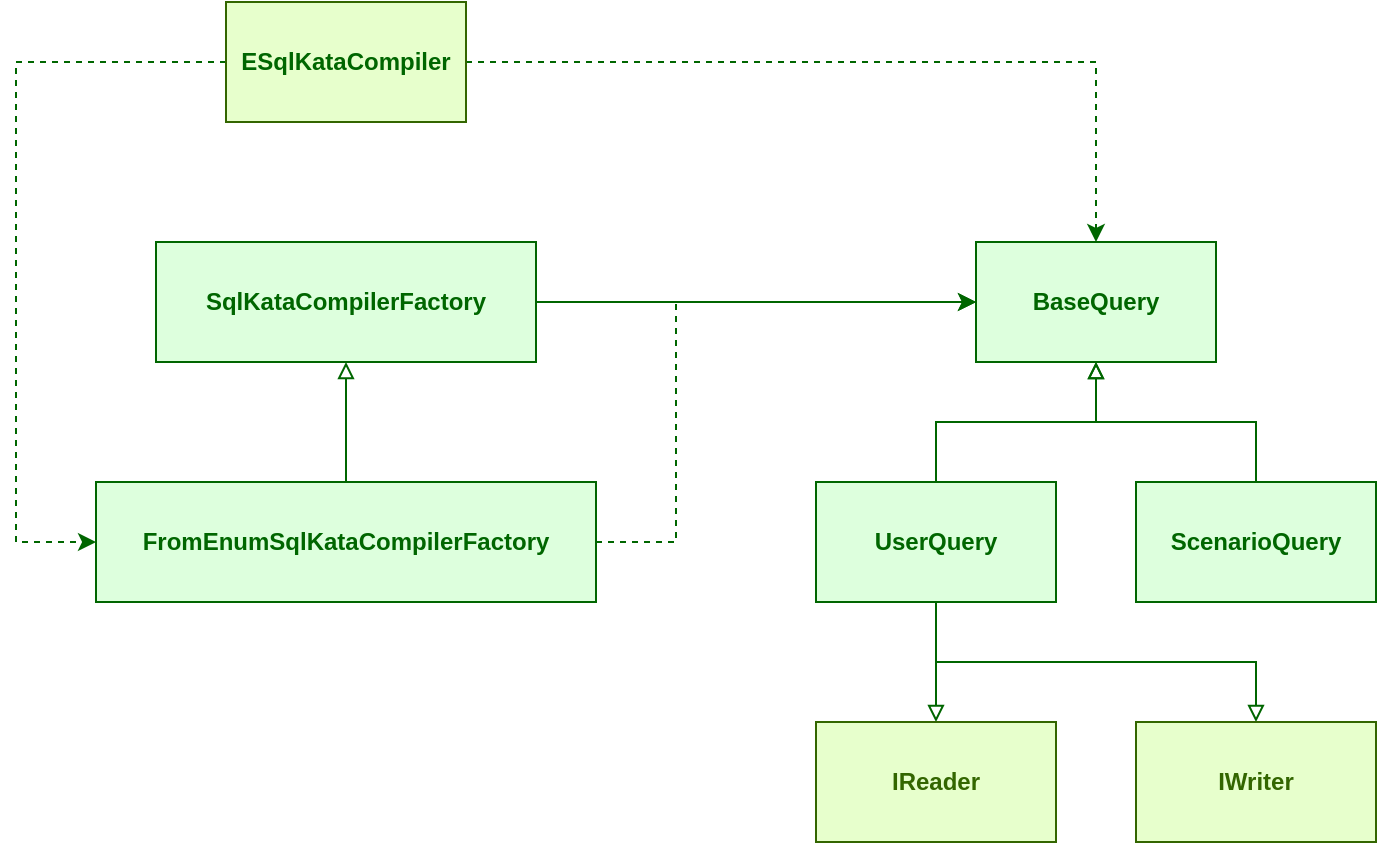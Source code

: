 <mxfile version="13.3.5" type="device"><diagram id="xTX_0E8XbiIVZbxsx91p" name="Page-1"><mxGraphModel dx="1936" dy="806" grid="1" gridSize="10" guides="1" tooltips="1" connect="1" arrows="1" fold="1" page="1" pageScale="1" pageWidth="850" pageHeight="1100" math="0" shadow="0"><root><mxCell id="0"/><mxCell id="1" parent="0"/><mxCell id="QTQikkPcSTs1e2povEn2-19" value="" style="edgeStyle=orthogonalEdgeStyle;rounded=0;orthogonalLoop=1;jettySize=auto;html=1;startArrow=block;startFill=0;endArrow=none;endFill=0;strokeColor=#006600;fontColor=#006600;" edge="1" parent="1" source="QTQikkPcSTs1e2povEn2-1" target="QTQikkPcSTs1e2povEn2-18"><mxGeometry relative="1" as="geometry"/></mxCell><mxCell id="QTQikkPcSTs1e2povEn2-1" value="&lt;b&gt;BaseQuery&lt;/b&gt;" style="rounded=0;labelBackgroundColor=none;labelBorderColor=none;gradientDirection=east;strokeWidth=1;perimeterSpacing=0;shadow=0;glass=0;sketch=0;whiteSpace=wrap;html=1;spacing=2;fontFamily=Helvetica;strokeColor=#006600;fontColor=#006600;spacingLeft=10;spacingRight=10;verticalAlign=middle;fillColor=#ddFFdd;" vertex="1" parent="1"><mxGeometry x="480" y="200" width="120" height="60" as="geometry"/></mxCell><mxCell id="QTQikkPcSTs1e2povEn2-18" value="&lt;b&gt;ScenarioQuery&lt;/b&gt;" style="rounded=0;labelBackgroundColor=none;labelBorderColor=none;gradientDirection=east;strokeWidth=1;perimeterSpacing=0;shadow=0;glass=0;sketch=0;whiteSpace=wrap;html=1;spacing=2;fontFamily=Helvetica;strokeColor=#006600;fontColor=#006600;spacingLeft=10;spacingRight=10;verticalAlign=middle;fillColor=#ddFFdd;" vertex="1" parent="1"><mxGeometry x="560" y="320" width="120" height="60" as="geometry"/></mxCell><mxCell id="QTQikkPcSTs1e2povEn2-6" style="edgeStyle=orthogonalEdgeStyle;rounded=0;orthogonalLoop=1;jettySize=auto;html=1;exitX=1;exitY=0.5;exitDx=0;exitDy=0;entryX=0;entryY=0.5;entryDx=0;entryDy=0;endArrow=classic;endFill=1;strokeColor=#006600;fontColor=#006600;" edge="1" parent="1" source="QTQikkPcSTs1e2povEn2-2" target="QTQikkPcSTs1e2povEn2-1"><mxGeometry relative="1" as="geometry"/></mxCell><mxCell id="QTQikkPcSTs1e2povEn2-2" value="&lt;b&gt;SqlKataCompilerFactory&lt;/b&gt;" style="rounded=0;labelBackgroundColor=none;labelBorderColor=none;gradientDirection=east;strokeWidth=1;perimeterSpacing=0;shadow=0;glass=0;sketch=0;whiteSpace=wrap;html=1;spacing=2;fontFamily=Helvetica;strokeColor=#006600;fontColor=#006600;spacingLeft=10;spacingRight=10;verticalAlign=middle;fillColor=#ddFFdd;" vertex="1" parent="1"><mxGeometry x="70" y="200" width="190" height="60" as="geometry"/></mxCell><mxCell id="QTQikkPcSTs1e2povEn2-5" style="edgeStyle=orthogonalEdgeStyle;rounded=0;orthogonalLoop=1;jettySize=auto;html=1;exitX=0.5;exitY=0;exitDx=0;exitDy=0;entryX=0.5;entryY=1;entryDx=0;entryDy=0;strokeColor=#006600;fontColor=#006600;endArrow=block;endFill=0;" edge="1" parent="1" source="QTQikkPcSTs1e2povEn2-3" target="QTQikkPcSTs1e2povEn2-2"><mxGeometry relative="1" as="geometry"/></mxCell><mxCell id="QTQikkPcSTs1e2povEn2-10" style="edgeStyle=orthogonalEdgeStyle;rounded=0;orthogonalLoop=1;jettySize=auto;html=1;exitX=1;exitY=0.5;exitDx=0;exitDy=0;entryX=0;entryY=0.5;entryDx=0;entryDy=0;endArrow=classic;endFill=1;strokeColor=#006600;fontColor=#006600;dashed=1;" edge="1" parent="1" source="QTQikkPcSTs1e2povEn2-3" target="QTQikkPcSTs1e2povEn2-1"><mxGeometry relative="1" as="geometry"><Array as="points"><mxPoint x="330" y="350"/><mxPoint x="330" y="230"/></Array></mxGeometry></mxCell><mxCell id="QTQikkPcSTs1e2povEn2-3" value="&lt;b&gt;FromEnumSqlKataCompilerFactory&lt;/b&gt;" style="rounded=0;labelBackgroundColor=none;labelBorderColor=none;gradientDirection=east;strokeWidth=1;perimeterSpacing=0;shadow=0;glass=0;sketch=0;whiteSpace=wrap;html=1;spacing=2;fontFamily=Helvetica;strokeColor=#006600;fontColor=#006600;spacingLeft=10;spacingRight=10;verticalAlign=middle;fillColor=#ddFFdd;" vertex="1" parent="1"><mxGeometry x="40" y="320" width="250" height="60" as="geometry"/></mxCell><mxCell id="QTQikkPcSTs1e2povEn2-11" style="edgeStyle=orthogonalEdgeStyle;rounded=0;orthogonalLoop=1;jettySize=auto;html=1;exitX=0;exitY=0.5;exitDx=0;exitDy=0;entryX=0;entryY=0.5;entryDx=0;entryDy=0;dashed=1;endArrow=classic;endFill=1;strokeColor=#006600;fontColor=#006600;" edge="1" parent="1" source="QTQikkPcSTs1e2povEn2-8" target="QTQikkPcSTs1e2povEn2-3"><mxGeometry relative="1" as="geometry"><Array as="points"><mxPoint y="110"/><mxPoint y="350"/></Array></mxGeometry></mxCell><mxCell id="QTQikkPcSTs1e2povEn2-12" style="edgeStyle=orthogonalEdgeStyle;rounded=0;orthogonalLoop=1;jettySize=auto;html=1;exitX=1;exitY=0.5;exitDx=0;exitDy=0;entryX=0.5;entryY=0;entryDx=0;entryDy=0;dashed=1;endArrow=classic;endFill=1;strokeColor=#006600;fontColor=#006600;" edge="1" parent="1" source="QTQikkPcSTs1e2povEn2-8" target="QTQikkPcSTs1e2povEn2-1"><mxGeometry relative="1" as="geometry"/></mxCell><mxCell id="QTQikkPcSTs1e2povEn2-8" value="&lt;b style=&quot;color: rgb(0 , 102 , 0)&quot;&gt;ESqlKataCompiler&lt;/b&gt;" style="rounded=0;labelBackgroundColor=none;labelBorderColor=none;gradientColor=none;gradientDirection=east;strokeWidth=1;perimeterSpacing=0;shadow=0;glass=0;sketch=0;whiteSpace=wrap;html=1;spacing=2;fontFamily=Helvetica;verticalAlign=middle;spacingLeft=10;spacingRight=10;strokeColor=#336600;fontColor=#336600;fillColor=#E7FFcc;" vertex="1" parent="1"><mxGeometry x="105" y="80" width="120" height="60" as="geometry"/></mxCell><mxCell id="QTQikkPcSTs1e2povEn2-17" style="edgeStyle=orthogonalEdgeStyle;rounded=0;orthogonalLoop=1;jettySize=auto;html=1;exitX=0.5;exitY=0;exitDx=0;exitDy=0;entryX=0.5;entryY=1;entryDx=0;entryDy=0;startArrow=none;startFill=0;endArrow=block;endFill=0;strokeColor=#006600;fontColor=#006600;" edge="1" parent="1" source="QTQikkPcSTs1e2povEn2-15" target="QTQikkPcSTs1e2povEn2-1"><mxGeometry relative="1" as="geometry"/></mxCell><mxCell id="QTQikkPcSTs1e2povEn2-15" value="&lt;b&gt;UserQuery&lt;/b&gt;" style="rounded=0;labelBackgroundColor=none;labelBorderColor=none;gradientDirection=east;strokeWidth=1;perimeterSpacing=0;shadow=0;glass=0;sketch=0;whiteSpace=wrap;html=1;spacing=2;fontFamily=Helvetica;strokeColor=#006600;fontColor=#006600;spacingLeft=10;spacingRight=10;verticalAlign=middle;fillColor=#ddFFdd;" vertex="1" parent="1"><mxGeometry x="400" y="320" width="120" height="60" as="geometry"/></mxCell><mxCell id="QTQikkPcSTs1e2povEn2-25" style="edgeStyle=orthogonalEdgeStyle;rounded=0;orthogonalLoop=1;jettySize=auto;html=1;exitX=0.5;exitY=0;exitDx=0;exitDy=0;entryX=0.5;entryY=1;entryDx=0;entryDy=0;startArrow=block;startFill=0;endArrow=none;endFill=0;strokeColor=#006600;fontColor=#006600;" edge="1" parent="1" source="QTQikkPcSTs1e2povEn2-21" target="QTQikkPcSTs1e2povEn2-15"><mxGeometry relative="1" as="geometry"/></mxCell><mxCell id="QTQikkPcSTs1e2povEn2-21" value="&lt;b&gt;IReader&lt;/b&gt;" style="rounded=0;labelBackgroundColor=none;labelBorderColor=none;gradientColor=none;gradientDirection=east;strokeWidth=1;perimeterSpacing=0;shadow=0;glass=0;sketch=0;whiteSpace=wrap;html=1;spacing=2;fontFamily=Helvetica;verticalAlign=middle;spacingLeft=10;spacingRight=10;strokeColor=#336600;fontColor=#336600;fillColor=#E7FFcc;" vertex="1" parent="1"><mxGeometry x="400" y="440" width="120" height="60" as="geometry"/></mxCell><mxCell id="QTQikkPcSTs1e2povEn2-26" style="edgeStyle=orthogonalEdgeStyle;rounded=0;orthogonalLoop=1;jettySize=auto;html=1;exitX=0.5;exitY=0;exitDx=0;exitDy=0;startArrow=block;startFill=0;endArrow=none;endFill=0;strokeColor=#006600;fontColor=#006600;" edge="1" parent="1" source="QTQikkPcSTs1e2povEn2-22" target="QTQikkPcSTs1e2povEn2-15"><mxGeometry relative="1" as="geometry"/></mxCell><mxCell id="QTQikkPcSTs1e2povEn2-22" value="&lt;b&gt;IWriter&lt;/b&gt;" style="rounded=0;labelBackgroundColor=none;labelBorderColor=none;gradientColor=none;gradientDirection=east;strokeWidth=1;perimeterSpacing=0;shadow=0;glass=0;sketch=0;whiteSpace=wrap;html=1;spacing=2;fontFamily=Helvetica;verticalAlign=middle;spacingLeft=10;spacingRight=10;strokeColor=#336600;fontColor=#336600;fillColor=#E7FFcc;" vertex="1" parent="1"><mxGeometry x="560" y="440" width="120" height="60" as="geometry"/></mxCell></root></mxGraphModel></diagram></mxfile>